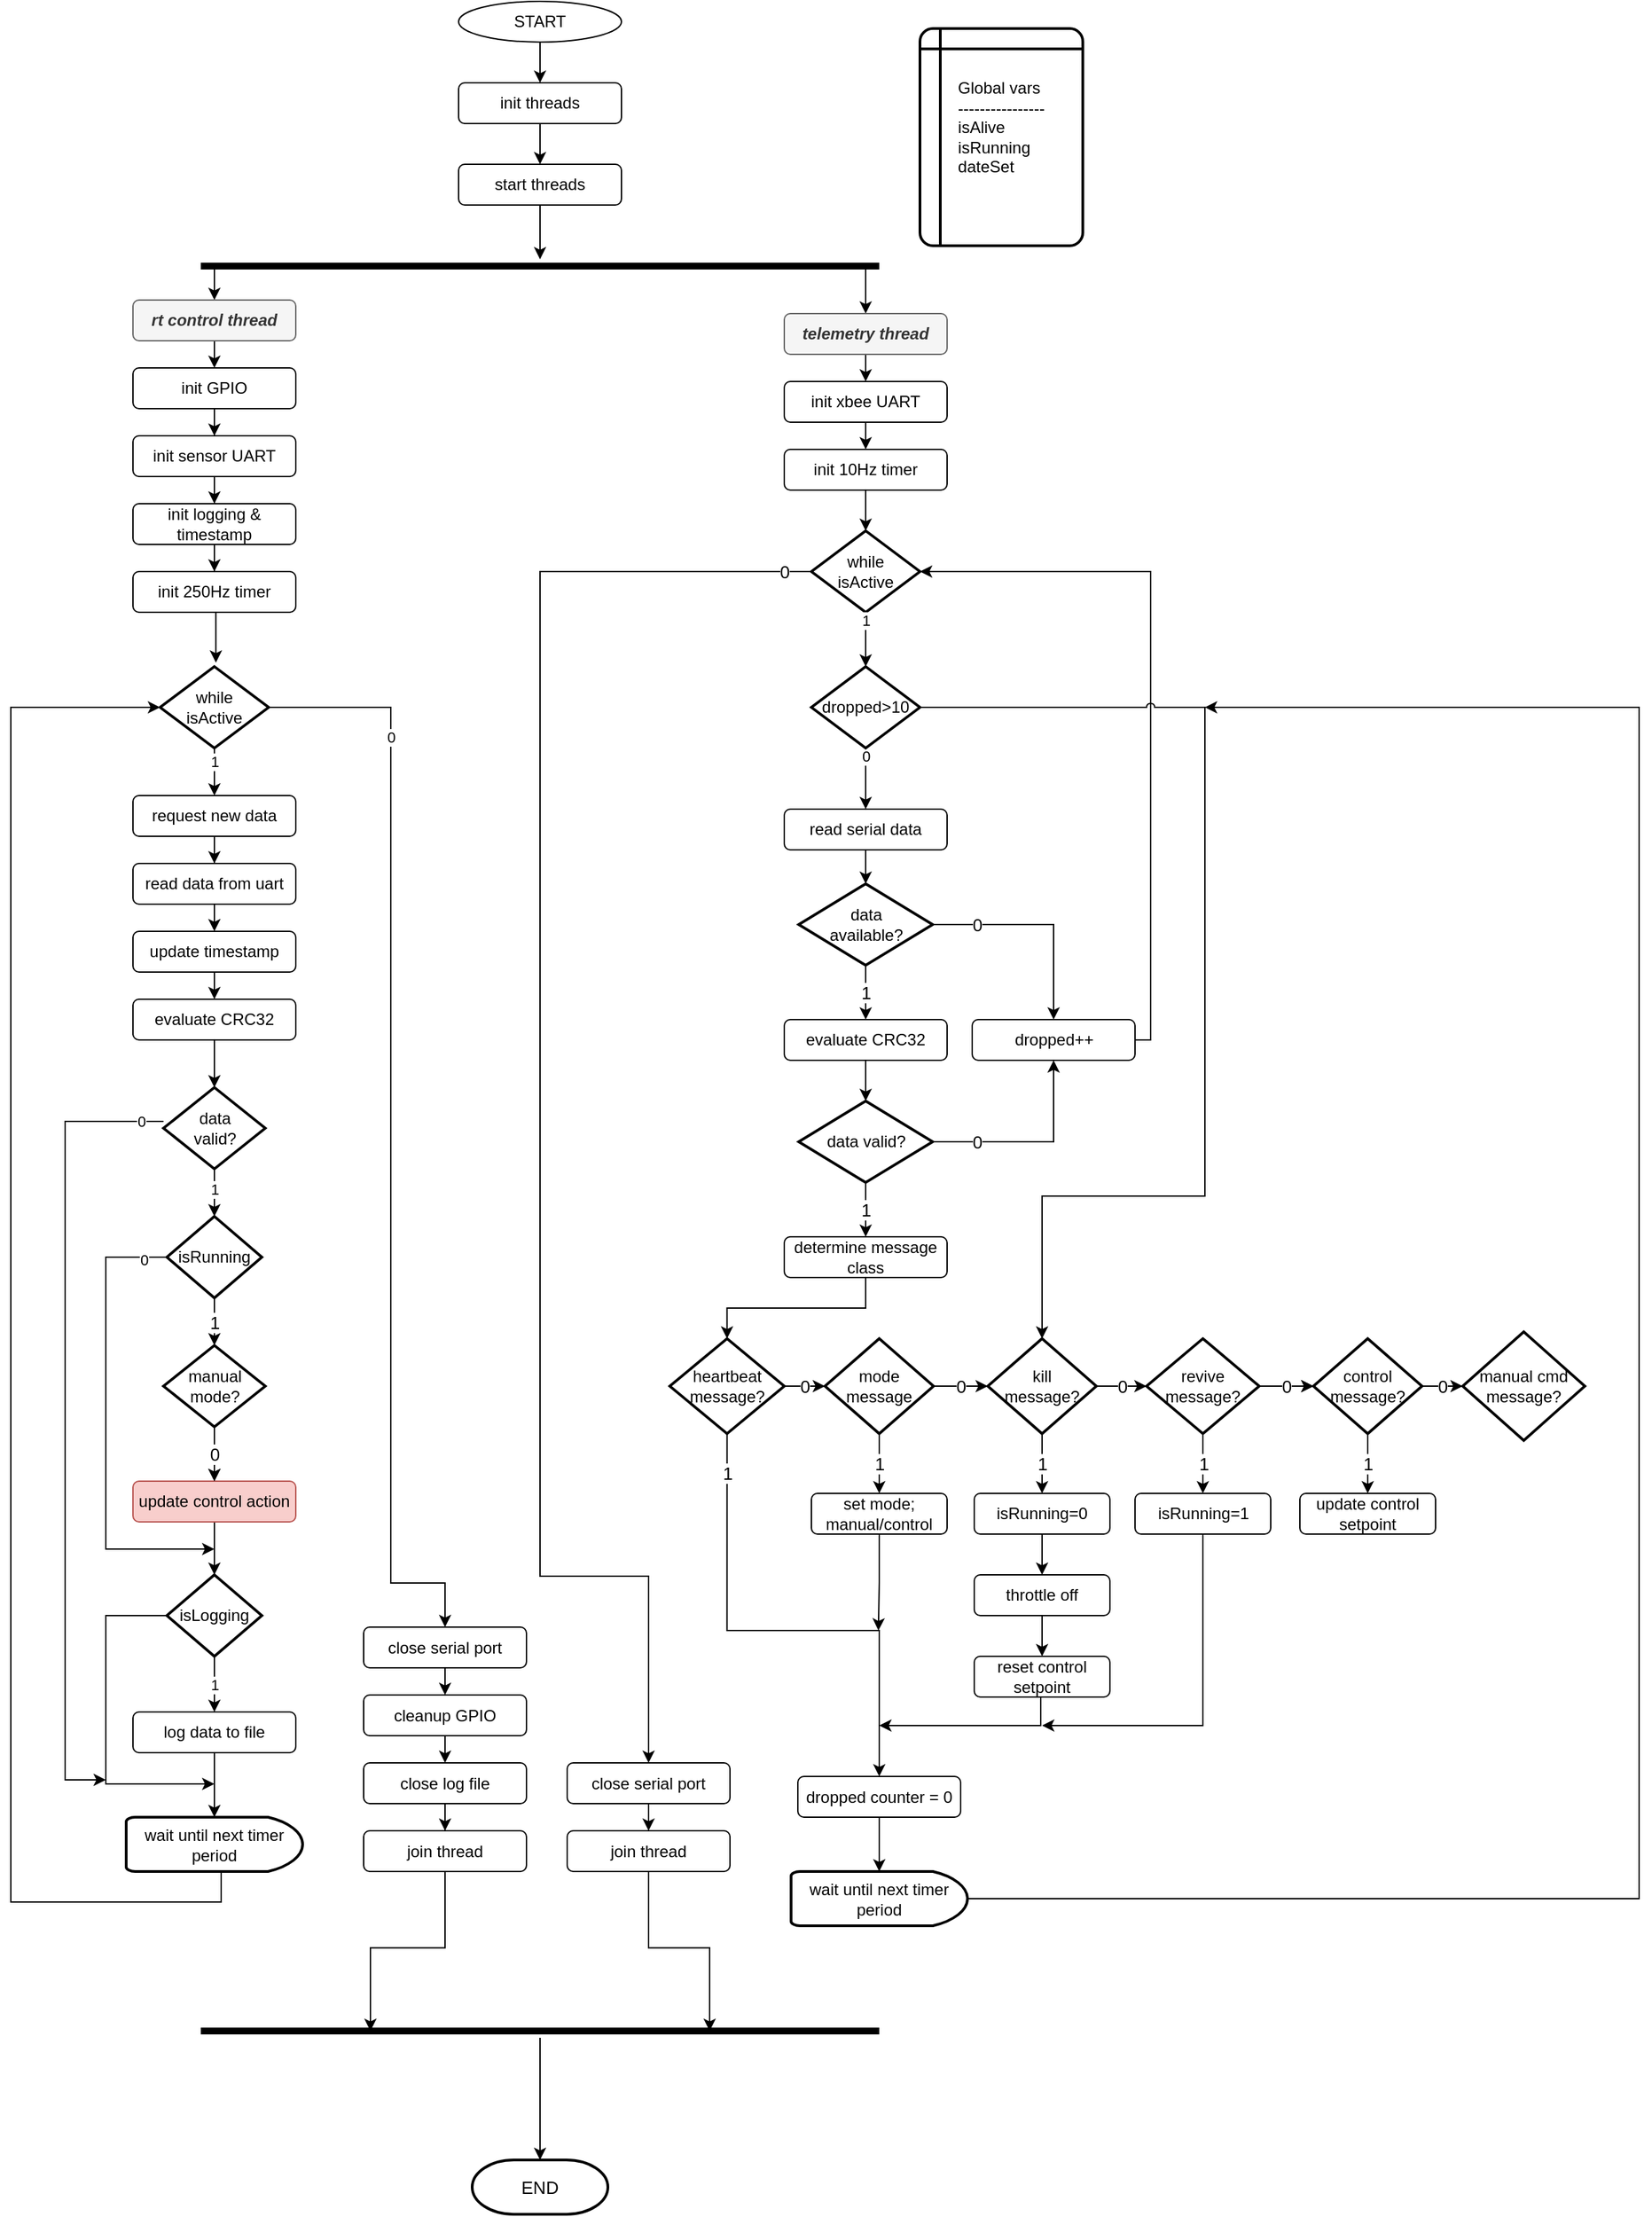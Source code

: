 <mxfile version="13.8.0" type="device"><diagram id="C5RBs43oDa-KdzZeNtuy" name="Page-1"><mxGraphModel dx="2031" dy="1109" grid="1" gridSize="10" guides="1" tooltips="1" connect="1" arrows="1" fold="1" page="1" pageScale="1" pageWidth="827" pageHeight="1169" background="#FFFFFF" math="0" shadow="0"><root><mxCell id="WIyWlLk6GJQsqaUBKTNV-0"/><mxCell id="WIyWlLk6GJQsqaUBKTNV-1" parent="WIyWlLk6GJQsqaUBKTNV-0"/><mxCell id="AV4KGVcg_N_Hyp0LyZO--7" style="edgeStyle=orthogonalEdgeStyle;rounded=0;orthogonalLoop=1;jettySize=auto;html=1;entryX=0.5;entryY=0;entryDx=0;entryDy=0;" edge="1" parent="WIyWlLk6GJQsqaUBKTNV-1" source="AV4KGVcg_N_Hyp0LyZO--0" target="AV4KGVcg_N_Hyp0LyZO--1"><mxGeometry relative="1" as="geometry"/></mxCell><mxCell id="AV4KGVcg_N_Hyp0LyZO--0" value="&lt;div&gt;START&lt;/div&gt;" style="ellipse;whiteSpace=wrap;html=1;" vertex="1" parent="WIyWlLk6GJQsqaUBKTNV-1"><mxGeometry x="350" y="10" width="120" height="30" as="geometry"/></mxCell><mxCell id="AV4KGVcg_N_Hyp0LyZO--3" value="" style="edgeStyle=orthogonalEdgeStyle;rounded=0;orthogonalLoop=1;jettySize=auto;html=1;" edge="1" parent="WIyWlLk6GJQsqaUBKTNV-1" source="AV4KGVcg_N_Hyp0LyZO--1" target="AV4KGVcg_N_Hyp0LyZO--2"><mxGeometry relative="1" as="geometry"/></mxCell><mxCell id="AV4KGVcg_N_Hyp0LyZO--1" value="init threads" style="rounded=1;whiteSpace=wrap;html=1;" vertex="1" parent="WIyWlLk6GJQsqaUBKTNV-1"><mxGeometry x="350" y="70" width="120" height="30" as="geometry"/></mxCell><mxCell id="AV4KGVcg_N_Hyp0LyZO--10" value="" style="edgeStyle=orthogonalEdgeStyle;rounded=0;orthogonalLoop=1;jettySize=auto;html=1;" edge="1" parent="WIyWlLk6GJQsqaUBKTNV-1" source="AV4KGVcg_N_Hyp0LyZO--2" target="AV4KGVcg_N_Hyp0LyZO--9"><mxGeometry relative="1" as="geometry"/></mxCell><mxCell id="AV4KGVcg_N_Hyp0LyZO--2" value="start threads" style="rounded=1;whiteSpace=wrap;html=1;" vertex="1" parent="WIyWlLk6GJQsqaUBKTNV-1"><mxGeometry x="350" y="130" width="120" height="30" as="geometry"/></mxCell><mxCell id="AV4KGVcg_N_Hyp0LyZO--14" style="edgeStyle=orthogonalEdgeStyle;rounded=0;orthogonalLoop=1;jettySize=auto;html=1;exitX=0;exitY=0.5;exitDx=0;exitDy=0;exitPerimeter=0;entryX=0.5;entryY=0;entryDx=0;entryDy=0;" edge="1" parent="WIyWlLk6GJQsqaUBKTNV-1" source="AV4KGVcg_N_Hyp0LyZO--9" target="AV4KGVcg_N_Hyp0LyZO--13"><mxGeometry relative="1" as="geometry"><Array as="points"><mxPoint x="170" y="205"/><mxPoint x="170" y="230"/></Array></mxGeometry></mxCell><mxCell id="AV4KGVcg_N_Hyp0LyZO--16" style="edgeStyle=orthogonalEdgeStyle;rounded=0;orthogonalLoop=1;jettySize=auto;html=1;exitX=1;exitY=0.5;exitDx=0;exitDy=0;exitPerimeter=0;entryX=0.5;entryY=0;entryDx=0;entryDy=0;" edge="1" parent="WIyWlLk6GJQsqaUBKTNV-1" source="AV4KGVcg_N_Hyp0LyZO--9" target="AV4KGVcg_N_Hyp0LyZO--15"><mxGeometry relative="1" as="geometry"/></mxCell><mxCell id="AV4KGVcg_N_Hyp0LyZO--9" value="" style="line;strokeWidth=5;html=1;fontSize=13;" vertex="1" parent="WIyWlLk6GJQsqaUBKTNV-1"><mxGeometry x="160" y="200" width="500" height="10" as="geometry"/></mxCell><mxCell id="AV4KGVcg_N_Hyp0LyZO--11" value="&lt;div align=&quot;left&quot;&gt;Global vars&lt;/div&gt;&lt;div align=&quot;left&quot;&gt;----------------&lt;/div&gt;&lt;div align=&quot;left&quot;&gt;isAlive&lt;/div&gt;&lt;div align=&quot;left&quot;&gt;isRunning&lt;/div&gt;&lt;div align=&quot;left&quot;&gt;dateSet&lt;/div&gt;&lt;div align=&quot;left&quot;&gt;&lt;br&gt;&lt;/div&gt;" style="shape=internalStorage;whiteSpace=wrap;html=1;dx=15;dy=15;rounded=1;arcSize=8;strokeWidth=2;" vertex="1" parent="WIyWlLk6GJQsqaUBKTNV-1"><mxGeometry x="690" y="30" width="120" height="160" as="geometry"/></mxCell><mxCell id="AV4KGVcg_N_Hyp0LyZO--59" style="edgeStyle=orthogonalEdgeStyle;rounded=0;orthogonalLoop=1;jettySize=auto;html=1;exitX=0.5;exitY=1;exitDx=0;exitDy=0;entryX=0.5;entryY=0;entryDx=0;entryDy=0;" edge="1" parent="WIyWlLk6GJQsqaUBKTNV-1" source="AV4KGVcg_N_Hyp0LyZO--13" target="AV4KGVcg_N_Hyp0LyZO--17"><mxGeometry relative="1" as="geometry"/></mxCell><mxCell id="AV4KGVcg_N_Hyp0LyZO--13" value="&lt;i&gt;rt control thread&lt;/i&gt;" style="rounded=1;whiteSpace=wrap;html=1;fillColor=#f5f5f5;strokeColor=#666666;fontColor=#333333;glass=0;shadow=0;sketch=0;fontStyle=1" vertex="1" parent="WIyWlLk6GJQsqaUBKTNV-1"><mxGeometry x="110" y="230" width="120" height="30" as="geometry"/></mxCell><mxCell id="AV4KGVcg_N_Hyp0LyZO--73" style="edgeStyle=orthogonalEdgeStyle;rounded=0;orthogonalLoop=1;jettySize=auto;html=1;exitX=0.5;exitY=1;exitDx=0;exitDy=0;entryX=0.5;entryY=0;entryDx=0;entryDy=0;" edge="1" parent="WIyWlLk6GJQsqaUBKTNV-1" source="AV4KGVcg_N_Hyp0LyZO--15" target="AV4KGVcg_N_Hyp0LyZO--72"><mxGeometry relative="1" as="geometry"/></mxCell><mxCell id="AV4KGVcg_N_Hyp0LyZO--15" value="&lt;i&gt;telemetry thread&lt;/i&gt;" style="rounded=1;whiteSpace=wrap;html=1;fillColor=#f5f5f5;strokeColor=#666666;fontColor=#333333;glass=0;shadow=0;sketch=0;fontStyle=1" vertex="1" parent="WIyWlLk6GJQsqaUBKTNV-1"><mxGeometry x="590" y="240" width="120" height="30" as="geometry"/></mxCell><mxCell id="AV4KGVcg_N_Hyp0LyZO--54" style="edgeStyle=orthogonalEdgeStyle;rounded=0;orthogonalLoop=1;jettySize=auto;html=1;" edge="1" parent="WIyWlLk6GJQsqaUBKTNV-1" source="AV4KGVcg_N_Hyp0LyZO--17" target="AV4KGVcg_N_Hyp0LyZO--18"><mxGeometry relative="1" as="geometry"/></mxCell><mxCell id="AV4KGVcg_N_Hyp0LyZO--17" value="init GPIO" style="rounded=1;whiteSpace=wrap;html=1;" vertex="1" parent="WIyWlLk6GJQsqaUBKTNV-1"><mxGeometry x="110" y="280" width="120" height="30" as="geometry"/></mxCell><mxCell id="AV4KGVcg_N_Hyp0LyZO--55" style="edgeStyle=orthogonalEdgeStyle;rounded=0;orthogonalLoop=1;jettySize=auto;html=1;" edge="1" parent="WIyWlLk6GJQsqaUBKTNV-1" source="AV4KGVcg_N_Hyp0LyZO--18" target="AV4KGVcg_N_Hyp0LyZO--19"><mxGeometry relative="1" as="geometry"/></mxCell><mxCell id="AV4KGVcg_N_Hyp0LyZO--18" value="init sensor UART" style="rounded=1;whiteSpace=wrap;html=1;" vertex="1" parent="WIyWlLk6GJQsqaUBKTNV-1"><mxGeometry x="110" y="330" width="120" height="30" as="geometry"/></mxCell><mxCell id="AV4KGVcg_N_Hyp0LyZO--56" style="edgeStyle=orthogonalEdgeStyle;rounded=0;orthogonalLoop=1;jettySize=auto;html=1;" edge="1" parent="WIyWlLk6GJQsqaUBKTNV-1" source="AV4KGVcg_N_Hyp0LyZO--19" target="AV4KGVcg_N_Hyp0LyZO--20"><mxGeometry relative="1" as="geometry"/></mxCell><mxCell id="AV4KGVcg_N_Hyp0LyZO--19" value="init logging &amp;amp; timestamp" style="rounded=1;whiteSpace=wrap;html=1;" vertex="1" parent="WIyWlLk6GJQsqaUBKTNV-1"><mxGeometry x="110" y="380" width="120" height="30" as="geometry"/></mxCell><mxCell id="AV4KGVcg_N_Hyp0LyZO--58" style="edgeStyle=orthogonalEdgeStyle;rounded=0;orthogonalLoop=1;jettySize=auto;html=1;exitX=0.5;exitY=1;exitDx=0;exitDy=0;entryX=0.514;entryY=-0.048;entryDx=0;entryDy=0;entryPerimeter=0;" edge="1" parent="WIyWlLk6GJQsqaUBKTNV-1" source="AV4KGVcg_N_Hyp0LyZO--20" target="AV4KGVcg_N_Hyp0LyZO--61"><mxGeometry relative="1" as="geometry"><mxPoint x="170" y="480" as="targetPoint"/></mxGeometry></mxCell><mxCell id="AV4KGVcg_N_Hyp0LyZO--20" value="init 250Hz timer" style="rounded=1;whiteSpace=wrap;html=1;" vertex="1" parent="WIyWlLk6GJQsqaUBKTNV-1"><mxGeometry x="110" y="430" width="120" height="30" as="geometry"/></mxCell><mxCell id="AV4KGVcg_N_Hyp0LyZO--29" value="1" style="edgeStyle=orthogonalEdgeStyle;rounded=0;orthogonalLoop=1;jettySize=auto;html=1;exitX=0.5;exitY=1;exitDx=0;exitDy=0;entryX=0.5;entryY=0;entryDx=0;entryDy=0;exitPerimeter=0;" edge="1" parent="WIyWlLk6GJQsqaUBKTNV-1" source="AV4KGVcg_N_Hyp0LyZO--61" target="AV4KGVcg_N_Hyp0LyZO--22"><mxGeometry x="-0.429" relative="1" as="geometry"><mxPoint x="170" y="575" as="sourcePoint"/><mxPoint as="offset"/></mxGeometry></mxCell><mxCell id="AV4KGVcg_N_Hyp0LyZO--30" style="edgeStyle=orthogonalEdgeStyle;rounded=0;orthogonalLoop=1;jettySize=auto;html=1;exitX=0.5;exitY=1;exitDx=0;exitDy=0;" edge="1" parent="WIyWlLk6GJQsqaUBKTNV-1" source="AV4KGVcg_N_Hyp0LyZO--22" target="AV4KGVcg_N_Hyp0LyZO--23"><mxGeometry relative="1" as="geometry"/></mxCell><mxCell id="AV4KGVcg_N_Hyp0LyZO--22" value="&lt;div&gt;request new data&lt;/div&gt;" style="rounded=1;whiteSpace=wrap;html=1;" vertex="1" parent="WIyWlLk6GJQsqaUBKTNV-1"><mxGeometry x="110" y="595" width="120" height="30" as="geometry"/></mxCell><mxCell id="AV4KGVcg_N_Hyp0LyZO--31" style="edgeStyle=orthogonalEdgeStyle;rounded=0;orthogonalLoop=1;jettySize=auto;html=1;exitX=0.5;exitY=1;exitDx=0;exitDy=0;entryX=0.5;entryY=0;entryDx=0;entryDy=0;" edge="1" parent="WIyWlLk6GJQsqaUBKTNV-1" source="AV4KGVcg_N_Hyp0LyZO--23" target="AV4KGVcg_N_Hyp0LyZO--24"><mxGeometry relative="1" as="geometry"/></mxCell><mxCell id="AV4KGVcg_N_Hyp0LyZO--23" value="read data from uart" style="rounded=1;whiteSpace=wrap;html=1;" vertex="1" parent="WIyWlLk6GJQsqaUBKTNV-1"><mxGeometry x="110" y="645" width="120" height="30" as="geometry"/></mxCell><mxCell id="AV4KGVcg_N_Hyp0LyZO--32" style="edgeStyle=orthogonalEdgeStyle;rounded=0;orthogonalLoop=1;jettySize=auto;html=1;exitX=0.5;exitY=1;exitDx=0;exitDy=0;entryX=0.5;entryY=0;entryDx=0;entryDy=0;" edge="1" parent="WIyWlLk6GJQsqaUBKTNV-1" source="AV4KGVcg_N_Hyp0LyZO--24" target="AV4KGVcg_N_Hyp0LyZO--25"><mxGeometry relative="1" as="geometry"/></mxCell><mxCell id="AV4KGVcg_N_Hyp0LyZO--24" value="update timestamp" style="rounded=1;whiteSpace=wrap;html=1;" vertex="1" parent="WIyWlLk6GJQsqaUBKTNV-1"><mxGeometry x="110" y="695" width="120" height="30" as="geometry"/></mxCell><mxCell id="AV4KGVcg_N_Hyp0LyZO--33" style="edgeStyle=orthogonalEdgeStyle;rounded=0;orthogonalLoop=1;jettySize=auto;html=1;exitX=0.5;exitY=1;exitDx=0;exitDy=0;entryX=0.5;entryY=0;entryDx=0;entryDy=0;entryPerimeter=0;" edge="1" parent="WIyWlLk6GJQsqaUBKTNV-1" source="AV4KGVcg_N_Hyp0LyZO--25" target="AV4KGVcg_N_Hyp0LyZO--26"><mxGeometry relative="1" as="geometry"/></mxCell><mxCell id="AV4KGVcg_N_Hyp0LyZO--25" value="evaluate CRC32" style="rounded=1;whiteSpace=wrap;html=1;" vertex="1" parent="WIyWlLk6GJQsqaUBKTNV-1"><mxGeometry x="110" y="745" width="120" height="30" as="geometry"/></mxCell><mxCell id="AV4KGVcg_N_Hyp0LyZO--27" value="0" style="edgeStyle=orthogonalEdgeStyle;rounded=0;orthogonalLoop=1;jettySize=auto;html=1;" edge="1" parent="WIyWlLk6GJQsqaUBKTNV-1" source="AV4KGVcg_N_Hyp0LyZO--26"><mxGeometry x="-0.942" relative="1" as="geometry"><mxPoint x="90" y="1320" as="targetPoint"/><Array as="points"><mxPoint x="60" y="835"/></Array><mxPoint as="offset"/></mxGeometry></mxCell><mxCell id="AV4KGVcg_N_Hyp0LyZO--39" value="1" style="edgeStyle=orthogonalEdgeStyle;rounded=0;orthogonalLoop=1;jettySize=auto;html=1;" edge="1" parent="WIyWlLk6GJQsqaUBKTNV-1" source="AV4KGVcg_N_Hyp0LyZO--26" target="AV4KGVcg_N_Hyp0LyZO--37"><mxGeometry x="0.111" relative="1" as="geometry"><mxPoint as="offset"/></mxGeometry></mxCell><mxCell id="AV4KGVcg_N_Hyp0LyZO--26" value="&lt;div&gt;data&lt;/div&gt;&lt;div&gt;valid?&lt;/div&gt;" style="strokeWidth=2;html=1;shape=mxgraph.flowchart.decision;whiteSpace=wrap;shadow=0;glass=0;sketch=0;gradientColor=none;" vertex="1" parent="WIyWlLk6GJQsqaUBKTNV-1"><mxGeometry x="132.5" y="810" width="75" height="60" as="geometry"/></mxCell><mxCell id="AV4KGVcg_N_Hyp0LyZO--44" style="edgeStyle=orthogonalEdgeStyle;rounded=0;orthogonalLoop=1;jettySize=auto;html=1;exitX=0;exitY=0.5;exitDx=0;exitDy=0;exitPerimeter=0;" edge="1" parent="WIyWlLk6GJQsqaUBKTNV-1" source="AV4KGVcg_N_Hyp0LyZO--37"><mxGeometry relative="1" as="geometry"><mxPoint x="170" y="1150" as="targetPoint"/><Array as="points"><mxPoint x="90" y="935"/><mxPoint x="90" y="1150"/></Array></mxGeometry></mxCell><mxCell id="AV4KGVcg_N_Hyp0LyZO--45" value="0" style="edgeLabel;html=1;align=center;verticalAlign=middle;resizable=0;points=[];" vertex="1" connectable="0" parent="AV4KGVcg_N_Hyp0LyZO--44"><mxGeometry x="-0.9" y="2" relative="1" as="geometry"><mxPoint as="offset"/></mxGeometry></mxCell><mxCell id="AV4KGVcg_N_Hyp0LyZO--117" value="1" style="edgeStyle=orthogonalEdgeStyle;rounded=0;orthogonalLoop=1;jettySize=auto;html=1;fontSize=13;" edge="1" parent="WIyWlLk6GJQsqaUBKTNV-1" source="AV4KGVcg_N_Hyp0LyZO--37" target="AV4KGVcg_N_Hyp0LyZO--107"><mxGeometry relative="1" as="geometry"/></mxCell><mxCell id="AV4KGVcg_N_Hyp0LyZO--37" value="isRunning" style="strokeWidth=2;html=1;shape=mxgraph.flowchart.decision;whiteSpace=wrap;shadow=0;glass=0;sketch=0;gradientColor=none;" vertex="1" parent="WIyWlLk6GJQsqaUBKTNV-1"><mxGeometry x="135" y="905" width="70" height="60" as="geometry"/></mxCell><mxCell id="AV4KGVcg_N_Hyp0LyZO--47" value="1" style="edgeStyle=orthogonalEdgeStyle;rounded=0;orthogonalLoop=1;jettySize=auto;html=1;" edge="1" parent="WIyWlLk6GJQsqaUBKTNV-1" source="AV4KGVcg_N_Hyp0LyZO--38" target="AV4KGVcg_N_Hyp0LyZO--46"><mxGeometry relative="1" as="geometry"/></mxCell><mxCell id="AV4KGVcg_N_Hyp0LyZO--52" style="edgeStyle=orthogonalEdgeStyle;rounded=0;orthogonalLoop=1;jettySize=auto;html=1;exitX=0;exitY=0.5;exitDx=0;exitDy=0;exitPerimeter=0;" edge="1" parent="WIyWlLk6GJQsqaUBKTNV-1" source="AV4KGVcg_N_Hyp0LyZO--38"><mxGeometry relative="1" as="geometry"><mxPoint x="170" y="1323" as="targetPoint"/><mxPoint x="129.95" y="1197.5" as="sourcePoint"/><Array as="points"><mxPoint x="90" y="1199"/><mxPoint x="90" y="1323"/></Array></mxGeometry></mxCell><mxCell id="AV4KGVcg_N_Hyp0LyZO--38" value="isLogging" style="strokeWidth=2;html=1;shape=mxgraph.flowchart.decision;whiteSpace=wrap;shadow=0;glass=0;sketch=0;gradientColor=none;" vertex="1" parent="WIyWlLk6GJQsqaUBKTNV-1"><mxGeometry x="135" y="1169" width="70" height="60" as="geometry"/></mxCell><mxCell id="AV4KGVcg_N_Hyp0LyZO--42" value="" style="edgeStyle=orthogonalEdgeStyle;rounded=0;orthogonalLoop=1;jettySize=auto;html=1;entryX=0.5;entryY=0;entryDx=0;entryDy=0;entryPerimeter=0;" edge="1" parent="WIyWlLk6GJQsqaUBKTNV-1" source="AV4KGVcg_N_Hyp0LyZO--40" target="AV4KGVcg_N_Hyp0LyZO--38"><mxGeometry relative="1" as="geometry"><Array as="points"><mxPoint x="170" y="1100"/><mxPoint x="170" y="1100"/></Array></mxGeometry></mxCell><mxCell id="AV4KGVcg_N_Hyp0LyZO--40" value="update control action" style="rounded=1;whiteSpace=wrap;html=1;fillColor=#f8cecc;strokeColor=#b85450;" vertex="1" parent="WIyWlLk6GJQsqaUBKTNV-1"><mxGeometry x="110" y="1100" width="120" height="30" as="geometry"/></mxCell><mxCell id="AV4KGVcg_N_Hyp0LyZO--51" value="" style="edgeStyle=orthogonalEdgeStyle;rounded=0;orthogonalLoop=1;jettySize=auto;html=1;" edge="1" parent="WIyWlLk6GJQsqaUBKTNV-1" source="AV4KGVcg_N_Hyp0LyZO--46" target="AV4KGVcg_N_Hyp0LyZO--50"><mxGeometry relative="1" as="geometry"/></mxCell><mxCell id="AV4KGVcg_N_Hyp0LyZO--46" value="log data to file" style="rounded=1;whiteSpace=wrap;html=1;" vertex="1" parent="WIyWlLk6GJQsqaUBKTNV-1"><mxGeometry x="110" y="1270" width="120" height="30" as="geometry"/></mxCell><mxCell id="AV4KGVcg_N_Hyp0LyZO--67" style="edgeStyle=orthogonalEdgeStyle;rounded=0;orthogonalLoop=1;jettySize=auto;html=1;entryX=0;entryY=0.5;entryDx=0;entryDy=0;entryPerimeter=0;exitX=0.5;exitY=1;exitDx=0;exitDy=0;exitPerimeter=0;" edge="1" parent="WIyWlLk6GJQsqaUBKTNV-1" source="AV4KGVcg_N_Hyp0LyZO--50" target="AV4KGVcg_N_Hyp0LyZO--61"><mxGeometry relative="1" as="geometry"><Array as="points"><mxPoint x="175" y="1388"/><mxPoint x="175" y="1410"/><mxPoint x="20" y="1410"/><mxPoint x="20" y="530"/></Array></mxGeometry></mxCell><mxCell id="AV4KGVcg_N_Hyp0LyZO--50" value="wait until next timer period" style="strokeWidth=2;html=1;shape=mxgraph.flowchart.delay;whiteSpace=wrap;shadow=0;glass=0;sketch=0;gradientColor=none;" vertex="1" parent="WIyWlLk6GJQsqaUBKTNV-1"><mxGeometry x="105" y="1347.5" width="130" height="40" as="geometry"/></mxCell><mxCell id="AV4KGVcg_N_Hyp0LyZO--63" style="edgeStyle=orthogonalEdgeStyle;rounded=0;orthogonalLoop=1;jettySize=auto;html=1;entryX=0.5;entryY=0;entryDx=0;entryDy=0;" edge="1" parent="WIyWlLk6GJQsqaUBKTNV-1" source="AV4KGVcg_N_Hyp0LyZO--61" target="AV4KGVcg_N_Hyp0LyZO--62"><mxGeometry relative="1" as="geometry"><Array as="points"><mxPoint x="300" y="530"/><mxPoint x="300" y="1175"/><mxPoint x="340" y="1175"/></Array></mxGeometry></mxCell><mxCell id="AV4KGVcg_N_Hyp0LyZO--64" value="0" style="edgeLabel;html=1;align=center;verticalAlign=middle;resizable=0;points=[];" vertex="1" connectable="0" parent="AV4KGVcg_N_Hyp0LyZO--63"><mxGeometry x="-0.724" relative="1" as="geometry"><mxPoint as="offset"/></mxGeometry></mxCell><mxCell id="AV4KGVcg_N_Hyp0LyZO--61" value="&lt;div&gt;while&lt;/div&gt;&lt;div&gt;isActive&lt;br&gt;&lt;/div&gt;" style="strokeWidth=2;html=1;shape=mxgraph.flowchart.decision;whiteSpace=wrap;shadow=0;glass=0;sketch=0;gradientColor=none;" vertex="1" parent="WIyWlLk6GJQsqaUBKTNV-1"><mxGeometry x="130" y="500" width="80" height="60" as="geometry"/></mxCell><mxCell id="AV4KGVcg_N_Hyp0LyZO--69" style="edgeStyle=orthogonalEdgeStyle;rounded=0;orthogonalLoop=1;jettySize=auto;html=1;exitX=0.5;exitY=1;exitDx=0;exitDy=0;entryX=0.5;entryY=0;entryDx=0;entryDy=0;" edge="1" parent="WIyWlLk6GJQsqaUBKTNV-1" source="AV4KGVcg_N_Hyp0LyZO--62" target="AV4KGVcg_N_Hyp0LyZO--65"><mxGeometry relative="1" as="geometry"><mxPoint x="340.167" y="1252.5" as="targetPoint"/></mxGeometry></mxCell><mxCell id="AV4KGVcg_N_Hyp0LyZO--62" value="close serial port" style="rounded=1;whiteSpace=wrap;html=1;" vertex="1" parent="WIyWlLk6GJQsqaUBKTNV-1"><mxGeometry x="280" y="1207.5" width="120" height="30" as="geometry"/></mxCell><mxCell id="AV4KGVcg_N_Hyp0LyZO--70" style="edgeStyle=orthogonalEdgeStyle;rounded=0;orthogonalLoop=1;jettySize=auto;html=1;exitX=0.5;exitY=1;exitDx=0;exitDy=0;entryX=0.5;entryY=0;entryDx=0;entryDy=0;" edge="1" parent="WIyWlLk6GJQsqaUBKTNV-1" source="AV4KGVcg_N_Hyp0LyZO--65" target="AV4KGVcg_N_Hyp0LyZO--66"><mxGeometry relative="1" as="geometry"/></mxCell><mxCell id="AV4KGVcg_N_Hyp0LyZO--65" value="cleanup GPIO" style="rounded=1;whiteSpace=wrap;html=1;" vertex="1" parent="WIyWlLk6GJQsqaUBKTNV-1"><mxGeometry x="280" y="1257.5" width="120" height="30" as="geometry"/></mxCell><mxCell id="AV4KGVcg_N_Hyp0LyZO--124" style="edgeStyle=orthogonalEdgeStyle;rounded=0;orthogonalLoop=1;jettySize=auto;html=1;fontSize=13;" edge="1" parent="WIyWlLk6GJQsqaUBKTNV-1" source="AV4KGVcg_N_Hyp0LyZO--66" target="AV4KGVcg_N_Hyp0LyZO--126"><mxGeometry relative="1" as="geometry"><mxPoint x="340" y="1377.5" as="targetPoint"/></mxGeometry></mxCell><mxCell id="AV4KGVcg_N_Hyp0LyZO--66" value="close log file" style="rounded=1;whiteSpace=wrap;html=1;" vertex="1" parent="WIyWlLk6GJQsqaUBKTNV-1"><mxGeometry x="280" y="1307.5" width="120" height="30" as="geometry"/></mxCell><mxCell id="AV4KGVcg_N_Hyp0LyZO--75" style="edgeStyle=orthogonalEdgeStyle;rounded=0;orthogonalLoop=1;jettySize=auto;html=1;exitX=0.5;exitY=1;exitDx=0;exitDy=0;entryX=0.5;entryY=0;entryDx=0;entryDy=0;" edge="1" parent="WIyWlLk6GJQsqaUBKTNV-1" source="AV4KGVcg_N_Hyp0LyZO--72" target="AV4KGVcg_N_Hyp0LyZO--74"><mxGeometry relative="1" as="geometry"/></mxCell><mxCell id="AV4KGVcg_N_Hyp0LyZO--72" value="init xbee UART" style="rounded=1;whiteSpace=wrap;html=1;" vertex="1" parent="WIyWlLk6GJQsqaUBKTNV-1"><mxGeometry x="590" y="290" width="120" height="30" as="geometry"/></mxCell><mxCell id="AV4KGVcg_N_Hyp0LyZO--77" style="edgeStyle=orthogonalEdgeStyle;rounded=0;orthogonalLoop=1;jettySize=auto;html=1;entryX=0.5;entryY=0;entryDx=0;entryDy=0;entryPerimeter=0;" edge="1" parent="WIyWlLk6GJQsqaUBKTNV-1" source="AV4KGVcg_N_Hyp0LyZO--74" target="AV4KGVcg_N_Hyp0LyZO--76"><mxGeometry relative="1" as="geometry"/></mxCell><mxCell id="AV4KGVcg_N_Hyp0LyZO--74" value="init 10Hz timer" style="rounded=1;whiteSpace=wrap;html=1;" vertex="1" parent="WIyWlLk6GJQsqaUBKTNV-1"><mxGeometry x="590" y="340" width="120" height="30" as="geometry"/></mxCell><mxCell id="AV4KGVcg_N_Hyp0LyZO--79" value="0" style="edgeStyle=orthogonalEdgeStyle;rounded=0;orthogonalLoop=1;jettySize=auto;html=1;" edge="1" parent="WIyWlLk6GJQsqaUBKTNV-1" source="AV4KGVcg_N_Hyp0LyZO--163" target="AV4KGVcg_N_Hyp0LyZO--78"><mxGeometry x="-0.724" relative="1" as="geometry"><mxPoint as="offset"/></mxGeometry></mxCell><mxCell id="AV4KGVcg_N_Hyp0LyZO--121" value="0" style="edgeStyle=orthogonalEdgeStyle;rounded=0;orthogonalLoop=1;jettySize=auto;html=1;exitX=0;exitY=0.5;exitDx=0;exitDy=0;exitPerimeter=0;fontSize=13;entryX=0.5;entryY=0;entryDx=0;entryDy=0;" edge="1" parent="WIyWlLk6GJQsqaUBKTNV-1" source="AV4KGVcg_N_Hyp0LyZO--76" target="AV4KGVcg_N_Hyp0LyZO--122"><mxGeometry x="-0.965" relative="1" as="geometry"><mxPoint x="500" y="1190" as="targetPoint"/><Array as="points"><mxPoint x="410" y="430"/><mxPoint x="410" y="1170"/><mxPoint x="490" y="1170"/></Array><mxPoint as="offset"/></mxGeometry></mxCell><mxCell id="AV4KGVcg_N_Hyp0LyZO--76" value="&lt;div&gt;while&lt;/div&gt;&lt;div&gt;isActive&lt;br&gt;&lt;/div&gt;" style="strokeWidth=2;html=1;shape=mxgraph.flowchart.decision;whiteSpace=wrap;shadow=0;glass=0;sketch=0;gradientColor=none;" vertex="1" parent="WIyWlLk6GJQsqaUBKTNV-1"><mxGeometry x="610.01" y="400" width="80" height="60" as="geometry"/></mxCell><mxCell id="AV4KGVcg_N_Hyp0LyZO--94" style="edgeStyle=orthogonalEdgeStyle;rounded=0;orthogonalLoop=1;jettySize=auto;html=1;entryX=0.5;entryY=0;entryDx=0;entryDy=0;entryPerimeter=0;fontSize=13;" edge="1" parent="WIyWlLk6GJQsqaUBKTNV-1" source="AV4KGVcg_N_Hyp0LyZO--78" target="AV4KGVcg_N_Hyp0LyZO--84"><mxGeometry relative="1" as="geometry"/></mxCell><mxCell id="AV4KGVcg_N_Hyp0LyZO--78" value="read serial data" style="rounded=1;whiteSpace=wrap;html=1;" vertex="1" parent="WIyWlLk6GJQsqaUBKTNV-1"><mxGeometry x="590" y="605" width="120" height="30" as="geometry"/></mxCell><mxCell id="AV4KGVcg_N_Hyp0LyZO--101" style="edgeStyle=orthogonalEdgeStyle;rounded=0;orthogonalLoop=1;jettySize=auto;html=1;entryX=0.5;entryY=0;entryDx=0;entryDy=0;entryPerimeter=0;fontSize=13;" edge="1" parent="WIyWlLk6GJQsqaUBKTNV-1" source="AV4KGVcg_N_Hyp0LyZO--80" target="AV4KGVcg_N_Hyp0LyZO--81"><mxGeometry relative="1" as="geometry"/></mxCell><mxCell id="AV4KGVcg_N_Hyp0LyZO--80" value="determine message class" style="rounded=1;whiteSpace=wrap;html=1;" vertex="1" parent="WIyWlLk6GJQsqaUBKTNV-1"><mxGeometry x="590" y="920" width="120" height="30" as="geometry"/></mxCell><mxCell id="AV4KGVcg_N_Hyp0LyZO--83" value="1" style="edgeStyle=orthogonalEdgeStyle;rounded=0;orthogonalLoop=1;jettySize=auto;html=1;fontSize=13;entryX=0.5;entryY=0;entryDx=0;entryDy=0;exitX=0.5;exitY=1;exitDx=0;exitDy=0;exitPerimeter=0;" edge="1" parent="WIyWlLk6GJQsqaUBKTNV-1" source="AV4KGVcg_N_Hyp0LyZO--81" target="AV4KGVcg_N_Hyp0LyZO--82"><mxGeometry x="-0.84" relative="1" as="geometry"><mxPoint x="600" y="1210" as="targetPoint"/><Array as="points"><mxPoint x="548" y="1210"/><mxPoint x="660" y="1210"/></Array><mxPoint as="offset"/></mxGeometry></mxCell><mxCell id="AV4KGVcg_N_Hyp0LyZO--157" value="0" style="edgeStyle=orthogonalEdgeStyle;rounded=0;orthogonalLoop=1;jettySize=auto;html=1;fontSize=13;" edge="1" parent="WIyWlLk6GJQsqaUBKTNV-1" source="AV4KGVcg_N_Hyp0LyZO--81" target="AV4KGVcg_N_Hyp0LyZO--140"><mxGeometry relative="1" as="geometry"/></mxCell><mxCell id="AV4KGVcg_N_Hyp0LyZO--81" value="heartbeat message?" style="strokeWidth=2;html=1;shape=mxgraph.flowchart.decision;whiteSpace=wrap;shadow=0;glass=0;sketch=0;gradientColor=none;" vertex="1" parent="WIyWlLk6GJQsqaUBKTNV-1"><mxGeometry x="505.64" y="995" width="84.37" height="70" as="geometry"/></mxCell><mxCell id="AV4KGVcg_N_Hyp0LyZO--167" style="edgeStyle=orthogonalEdgeStyle;rounded=0;jumpStyle=arc;orthogonalLoop=1;jettySize=auto;html=1;fontSize=13;exitX=1;exitY=0.5;exitDx=0;exitDy=0;exitPerimeter=0;" edge="1" parent="WIyWlLk6GJQsqaUBKTNV-1" source="AV4KGVcg_N_Hyp0LyZO--169"><mxGeometry relative="1" as="geometry"><mxPoint x="900" y="530" as="targetPoint"/><Array as="points"><mxPoint x="1220" y="1408"/><mxPoint x="1220" y="530"/></Array></mxGeometry></mxCell><mxCell id="AV4KGVcg_N_Hyp0LyZO--170" value="" style="edgeStyle=orthogonalEdgeStyle;rounded=0;jumpStyle=arc;orthogonalLoop=1;jettySize=auto;html=1;fontSize=13;" edge="1" parent="WIyWlLk6GJQsqaUBKTNV-1" source="AV4KGVcg_N_Hyp0LyZO--82" target="AV4KGVcg_N_Hyp0LyZO--169"><mxGeometry relative="1" as="geometry"/></mxCell><mxCell id="AV4KGVcg_N_Hyp0LyZO--82" value="dropped counter = 0" style="rounded=1;whiteSpace=wrap;html=1;" vertex="1" parent="WIyWlLk6GJQsqaUBKTNV-1"><mxGeometry x="600" y="1317.5" width="120" height="30" as="geometry"/></mxCell><mxCell id="AV4KGVcg_N_Hyp0LyZO--87" value="1" style="edgeStyle=orthogonalEdgeStyle;rounded=0;orthogonalLoop=1;jettySize=auto;html=1;fontSize=13;entryX=0.5;entryY=0;entryDx=0;entryDy=0;" edge="1" parent="WIyWlLk6GJQsqaUBKTNV-1" source="AV4KGVcg_N_Hyp0LyZO--84" target="AV4KGVcg_N_Hyp0LyZO--89"><mxGeometry relative="1" as="geometry"><mxPoint x="650.005" y="770" as="targetPoint"/></mxGeometry></mxCell><mxCell id="AV4KGVcg_N_Hyp0LyZO--96" value="0" style="edgeStyle=orthogonalEdgeStyle;rounded=0;orthogonalLoop=1;jettySize=auto;html=1;fontSize=13;" edge="1" parent="WIyWlLk6GJQsqaUBKTNV-1" source="AV4KGVcg_N_Hyp0LyZO--84" target="AV4KGVcg_N_Hyp0LyZO--95"><mxGeometry x="-0.593" relative="1" as="geometry"><mxPoint as="offset"/></mxGeometry></mxCell><mxCell id="AV4KGVcg_N_Hyp0LyZO--84" value="&lt;div&gt;data &lt;br&gt;&lt;/div&gt;&lt;div&gt;available?&lt;/div&gt;" style="strokeWidth=2;html=1;shape=mxgraph.flowchart.decision;whiteSpace=wrap;shadow=0;glass=0;sketch=0;gradientColor=none;" vertex="1" parent="WIyWlLk6GJQsqaUBKTNV-1"><mxGeometry x="600.63" y="660" width="98.75" height="60" as="geometry"/></mxCell><mxCell id="AV4KGVcg_N_Hyp0LyZO--93" value="1" style="edgeStyle=orthogonalEdgeStyle;rounded=0;orthogonalLoop=1;jettySize=auto;html=1;entryX=0.5;entryY=0;entryDx=0;entryDy=0;fontSize=13;" edge="1" parent="WIyWlLk6GJQsqaUBKTNV-1" source="AV4KGVcg_N_Hyp0LyZO--86" target="AV4KGVcg_N_Hyp0LyZO--80"><mxGeometry relative="1" as="geometry"/></mxCell><mxCell id="AV4KGVcg_N_Hyp0LyZO--97" value="0" style="edgeStyle=orthogonalEdgeStyle;rounded=0;orthogonalLoop=1;jettySize=auto;html=1;entryX=0.5;entryY=1;entryDx=0;entryDy=0;fontSize=13;" edge="1" parent="WIyWlLk6GJQsqaUBKTNV-1" source="AV4KGVcg_N_Hyp0LyZO--86" target="AV4KGVcg_N_Hyp0LyZO--95"><mxGeometry x="-0.564" relative="1" as="geometry"><mxPoint as="offset"/></mxGeometry></mxCell><mxCell id="AV4KGVcg_N_Hyp0LyZO--86" value="data valid?" style="strokeWidth=2;html=1;shape=mxgraph.flowchart.decision;whiteSpace=wrap;shadow=0;glass=0;sketch=0;gradientColor=none;" vertex="1" parent="WIyWlLk6GJQsqaUBKTNV-1"><mxGeometry x="600.63" y="820" width="98.75" height="60" as="geometry"/></mxCell><mxCell id="AV4KGVcg_N_Hyp0LyZO--92" style="edgeStyle=orthogonalEdgeStyle;rounded=0;orthogonalLoop=1;jettySize=auto;html=1;entryX=0.5;entryY=0;entryDx=0;entryDy=0;entryPerimeter=0;fontSize=13;" edge="1" parent="WIyWlLk6GJQsqaUBKTNV-1" source="AV4KGVcg_N_Hyp0LyZO--89" target="AV4KGVcg_N_Hyp0LyZO--86"><mxGeometry relative="1" as="geometry"/></mxCell><mxCell id="AV4KGVcg_N_Hyp0LyZO--89" value="evaluate CRC32" style="rounded=1;whiteSpace=wrap;html=1;" vertex="1" parent="WIyWlLk6GJQsqaUBKTNV-1"><mxGeometry x="590.01" y="760" width="120" height="30" as="geometry"/></mxCell><mxCell id="AV4KGVcg_N_Hyp0LyZO--99" style="edgeStyle=orthogonalEdgeStyle;rounded=0;orthogonalLoop=1;jettySize=auto;html=1;fontSize=13;" edge="1" parent="WIyWlLk6GJQsqaUBKTNV-1" source="AV4KGVcg_N_Hyp0LyZO--95"><mxGeometry relative="1" as="geometry"><mxPoint x="690" y="430" as="targetPoint"/><Array as="points"><mxPoint x="860" y="775"/><mxPoint x="860" y="430"/></Array></mxGeometry></mxCell><mxCell id="AV4KGVcg_N_Hyp0LyZO--95" value="dropped++" style="rounded=1;whiteSpace=wrap;html=1;" vertex="1" parent="WIyWlLk6GJQsqaUBKTNV-1"><mxGeometry x="728.5" y="760" width="120" height="30" as="geometry"/></mxCell><mxCell id="AV4KGVcg_N_Hyp0LyZO--137" value="1" style="edgeStyle=orthogonalEdgeStyle;rounded=0;orthogonalLoop=1;jettySize=auto;html=1;fontSize=13;" edge="1" parent="WIyWlLk6GJQsqaUBKTNV-1" source="AV4KGVcg_N_Hyp0LyZO--104" target="AV4KGVcg_N_Hyp0LyZO--135"><mxGeometry relative="1" as="geometry"/></mxCell><mxCell id="AV4KGVcg_N_Hyp0LyZO--159" value="0" style="edgeStyle=orthogonalEdgeStyle;rounded=0;orthogonalLoop=1;jettySize=auto;html=1;fontSize=13;" edge="1" parent="WIyWlLk6GJQsqaUBKTNV-1" source="AV4KGVcg_N_Hyp0LyZO--104" target="AV4KGVcg_N_Hyp0LyZO--105"><mxGeometry relative="1" as="geometry"/></mxCell><mxCell id="AV4KGVcg_N_Hyp0LyZO--104" value="&lt;div&gt;kill&lt;/div&gt;&lt;div&gt; message?&lt;/div&gt;" style="strokeWidth=2;html=1;shape=mxgraph.flowchart.decision;whiteSpace=wrap;shadow=0;glass=0;sketch=0;gradientColor=none;" vertex="1" parent="WIyWlLk6GJQsqaUBKTNV-1"><mxGeometry x="740" y="995" width="80" height="70" as="geometry"/></mxCell><mxCell id="AV4KGVcg_N_Hyp0LyZO--138" value="1" style="edgeStyle=orthogonalEdgeStyle;rounded=0;orthogonalLoop=1;jettySize=auto;html=1;fontSize=13;" edge="1" parent="WIyWlLk6GJQsqaUBKTNV-1" source="AV4KGVcg_N_Hyp0LyZO--105" target="AV4KGVcg_N_Hyp0LyZO--136"><mxGeometry relative="1" as="geometry"/></mxCell><mxCell id="AV4KGVcg_N_Hyp0LyZO--160" value="" style="edgeStyle=orthogonalEdgeStyle;rounded=0;orthogonalLoop=1;jettySize=auto;html=1;fontSize=13;" edge="1" parent="WIyWlLk6GJQsqaUBKTNV-1" source="AV4KGVcg_N_Hyp0LyZO--105" target="AV4KGVcg_N_Hyp0LyZO--106"><mxGeometry relative="1" as="geometry"/></mxCell><mxCell id="AV4KGVcg_N_Hyp0LyZO--162" value="0" style="edgeStyle=orthogonalEdgeStyle;rounded=0;orthogonalLoop=1;jettySize=auto;html=1;fontSize=13;" edge="1" parent="WIyWlLk6GJQsqaUBKTNV-1" source="AV4KGVcg_N_Hyp0LyZO--105" target="AV4KGVcg_N_Hyp0LyZO--106"><mxGeometry relative="1" as="geometry"/></mxCell><mxCell id="AV4KGVcg_N_Hyp0LyZO--105" value="&lt;div&gt;revive&lt;/div&gt;&lt;div&gt;message?&lt;br&gt;&lt;/div&gt;" style="strokeWidth=2;html=1;shape=mxgraph.flowchart.decision;whiteSpace=wrap;shadow=0;glass=0;sketch=0;gradientColor=none;" vertex="1" parent="WIyWlLk6GJQsqaUBKTNV-1"><mxGeometry x="857" y="995" width="83" height="70" as="geometry"/></mxCell><mxCell id="AV4KGVcg_N_Hyp0LyZO--139" value="1" style="edgeStyle=orthogonalEdgeStyle;rounded=0;orthogonalLoop=1;jettySize=auto;html=1;fontSize=13;" edge="1" parent="WIyWlLk6GJQsqaUBKTNV-1" source="AV4KGVcg_N_Hyp0LyZO--106" target="AV4KGVcg_N_Hyp0LyZO--134"><mxGeometry relative="1" as="geometry"/></mxCell><mxCell id="AV4KGVcg_N_Hyp0LyZO--161" value="0" style="edgeStyle=orthogonalEdgeStyle;rounded=0;orthogonalLoop=1;jettySize=auto;html=1;fontSize=13;" edge="1" parent="WIyWlLk6GJQsqaUBKTNV-1" source="AV4KGVcg_N_Hyp0LyZO--106" target="AV4KGVcg_N_Hyp0LyZO--133"><mxGeometry relative="1" as="geometry"/></mxCell><mxCell id="AV4KGVcg_N_Hyp0LyZO--106" value="&lt;div&gt;control&lt;/div&gt;&lt;div&gt;message?&lt;br&gt;&lt;/div&gt;" style="strokeWidth=2;html=1;shape=mxgraph.flowchart.decision;whiteSpace=wrap;shadow=0;glass=0;sketch=0;gradientColor=none;" vertex="1" parent="WIyWlLk6GJQsqaUBKTNV-1"><mxGeometry x="980" y="995" width="80" height="70" as="geometry"/></mxCell><mxCell id="AV4KGVcg_N_Hyp0LyZO--118" value="" style="edgeStyle=orthogonalEdgeStyle;rounded=0;orthogonalLoop=1;jettySize=auto;html=1;fontSize=13;" edge="1" parent="WIyWlLk6GJQsqaUBKTNV-1" source="AV4KGVcg_N_Hyp0LyZO--107" target="AV4KGVcg_N_Hyp0LyZO--40"><mxGeometry relative="1" as="geometry"/></mxCell><mxCell id="AV4KGVcg_N_Hyp0LyZO--119" value="0" style="edgeStyle=orthogonalEdgeStyle;rounded=0;orthogonalLoop=1;jettySize=auto;html=1;fontSize=13;" edge="1" parent="WIyWlLk6GJQsqaUBKTNV-1" source="AV4KGVcg_N_Hyp0LyZO--107" target="AV4KGVcg_N_Hyp0LyZO--40"><mxGeometry relative="1" as="geometry"/></mxCell><mxCell id="AV4KGVcg_N_Hyp0LyZO--107" value="&lt;div&gt;manual&lt;/div&gt;&lt;div&gt;mode?&lt;br&gt;&lt;/div&gt;" style="strokeWidth=2;html=1;shape=mxgraph.flowchart.decision;whiteSpace=wrap;shadow=0;glass=0;sketch=0;gradientColor=none;" vertex="1" parent="WIyWlLk6GJQsqaUBKTNV-1"><mxGeometry x="132.5" y="1000" width="75" height="60" as="geometry"/></mxCell><mxCell id="AV4KGVcg_N_Hyp0LyZO--125" style="edgeStyle=orthogonalEdgeStyle;rounded=0;orthogonalLoop=1;jettySize=auto;html=1;entryX=0.5;entryY=0;entryDx=0;entryDy=0;fontSize=13;" edge="1" parent="WIyWlLk6GJQsqaUBKTNV-1" source="AV4KGVcg_N_Hyp0LyZO--122" target="AV4KGVcg_N_Hyp0LyZO--129"><mxGeometry relative="1" as="geometry"/></mxCell><mxCell id="AV4KGVcg_N_Hyp0LyZO--122" value="close serial port" style="rounded=1;whiteSpace=wrap;html=1;" vertex="1" parent="WIyWlLk6GJQsqaUBKTNV-1"><mxGeometry x="430" y="1307.5" width="120" height="30" as="geometry"/></mxCell><mxCell id="AV4KGVcg_N_Hyp0LyZO--132" style="edgeStyle=orthogonalEdgeStyle;rounded=0;orthogonalLoop=1;jettySize=auto;html=1;fontSize=13;" edge="1" parent="WIyWlLk6GJQsqaUBKTNV-1" source="AV4KGVcg_N_Hyp0LyZO--123" target="AV4KGVcg_N_Hyp0LyZO--131"><mxGeometry relative="1" as="geometry"/></mxCell><mxCell id="AV4KGVcg_N_Hyp0LyZO--123" value="" style="line;strokeWidth=5;html=1;fontSize=13;" vertex="1" parent="WIyWlLk6GJQsqaUBKTNV-1"><mxGeometry x="160" y="1500" width="500" height="10" as="geometry"/></mxCell><mxCell id="AV4KGVcg_N_Hyp0LyZO--128" style="edgeStyle=orthogonalEdgeStyle;rounded=0;orthogonalLoop=1;jettySize=auto;html=1;entryX=0.25;entryY=0.5;entryDx=0;entryDy=0;entryPerimeter=0;fontSize=13;" edge="1" parent="WIyWlLk6GJQsqaUBKTNV-1" source="AV4KGVcg_N_Hyp0LyZO--126" target="AV4KGVcg_N_Hyp0LyZO--123"><mxGeometry relative="1" as="geometry"/></mxCell><mxCell id="AV4KGVcg_N_Hyp0LyZO--126" value="join thread" style="rounded=1;whiteSpace=wrap;html=1;" vertex="1" parent="WIyWlLk6GJQsqaUBKTNV-1"><mxGeometry x="280" y="1357.5" width="120" height="30" as="geometry"/></mxCell><mxCell id="AV4KGVcg_N_Hyp0LyZO--130" style="edgeStyle=orthogonalEdgeStyle;rounded=0;orthogonalLoop=1;jettySize=auto;html=1;entryX=0.75;entryY=0.5;entryDx=0;entryDy=0;entryPerimeter=0;fontSize=13;" edge="1" parent="WIyWlLk6GJQsqaUBKTNV-1" source="AV4KGVcg_N_Hyp0LyZO--129" target="AV4KGVcg_N_Hyp0LyZO--123"><mxGeometry relative="1" as="geometry"/></mxCell><mxCell id="AV4KGVcg_N_Hyp0LyZO--129" value="join thread" style="rounded=1;whiteSpace=wrap;html=1;" vertex="1" parent="WIyWlLk6GJQsqaUBKTNV-1"><mxGeometry x="430" y="1357.5" width="120" height="30" as="geometry"/></mxCell><mxCell id="AV4KGVcg_N_Hyp0LyZO--131" value="END" style="strokeWidth=2;html=1;shape=mxgraph.flowchart.terminator;whiteSpace=wrap;shadow=0;glass=0;sketch=0;gradientColor=none;fontSize=13;" vertex="1" parent="WIyWlLk6GJQsqaUBKTNV-1"><mxGeometry x="360" y="1600" width="100" height="40" as="geometry"/></mxCell><mxCell id="AV4KGVcg_N_Hyp0LyZO--133" value="&lt;div&gt;manual cmd&lt;/div&gt;&lt;div&gt;message?&lt;/div&gt;" style="strokeWidth=2;html=1;shape=mxgraph.flowchart.decision;whiteSpace=wrap;shadow=0;glass=0;sketch=0;gradientColor=none;" vertex="1" parent="WIyWlLk6GJQsqaUBKTNV-1"><mxGeometry x="1090" y="990" width="90" height="80" as="geometry"/></mxCell><mxCell id="AV4KGVcg_N_Hyp0LyZO--134" value="update control setpoint" style="rounded=1;whiteSpace=wrap;html=1;" vertex="1" parent="WIyWlLk6GJQsqaUBKTNV-1"><mxGeometry x="970" y="1109" width="100" height="30" as="geometry"/></mxCell><mxCell id="AV4KGVcg_N_Hyp0LyZO--135" value="isRunning=0" style="rounded=1;whiteSpace=wrap;html=1;" vertex="1" parent="WIyWlLk6GJQsqaUBKTNV-1"><mxGeometry x="730" y="1109" width="100" height="30" as="geometry"/></mxCell><mxCell id="AV4KGVcg_N_Hyp0LyZO--145" style="edgeStyle=orthogonalEdgeStyle;rounded=0;orthogonalLoop=1;jettySize=auto;html=1;fontSize=13;" edge="1" parent="WIyWlLk6GJQsqaUBKTNV-1" source="AV4KGVcg_N_Hyp0LyZO--136"><mxGeometry relative="1" as="geometry"><mxPoint x="780" y="1280" as="targetPoint"/><Array as="points"><mxPoint x="898" y="1280"/><mxPoint x="780" y="1280"/></Array></mxGeometry></mxCell><mxCell id="AV4KGVcg_N_Hyp0LyZO--136" value="isRunning=1" style="rounded=1;whiteSpace=wrap;html=1;" vertex="1" parent="WIyWlLk6GJQsqaUBKTNV-1"><mxGeometry x="848.5" y="1109" width="100" height="30" as="geometry"/></mxCell><mxCell id="AV4KGVcg_N_Hyp0LyZO--142" value="1" style="edgeStyle=orthogonalEdgeStyle;rounded=0;orthogonalLoop=1;jettySize=auto;html=1;fontSize=13;" edge="1" parent="WIyWlLk6GJQsqaUBKTNV-1" source="AV4KGVcg_N_Hyp0LyZO--140" target="AV4KGVcg_N_Hyp0LyZO--141"><mxGeometry relative="1" as="geometry"/></mxCell><mxCell id="AV4KGVcg_N_Hyp0LyZO--158" value="0" style="edgeStyle=orthogonalEdgeStyle;rounded=0;orthogonalLoop=1;jettySize=auto;html=1;fontSize=13;" edge="1" parent="WIyWlLk6GJQsqaUBKTNV-1" source="AV4KGVcg_N_Hyp0LyZO--140" target="AV4KGVcg_N_Hyp0LyZO--104"><mxGeometry relative="1" as="geometry"/></mxCell><mxCell id="AV4KGVcg_N_Hyp0LyZO--140" value="&lt;div&gt;mode&lt;/div&gt;&lt;div&gt;message&lt;br&gt;&lt;/div&gt;" style="strokeWidth=2;html=1;shape=mxgraph.flowchart.decision;whiteSpace=wrap;shadow=0;glass=0;sketch=0;gradientColor=none;" vertex="1" parent="WIyWlLk6GJQsqaUBKTNV-1"><mxGeometry x="620" y="995" width="80" height="70" as="geometry"/></mxCell><mxCell id="AV4KGVcg_N_Hyp0LyZO--156" style="edgeStyle=orthogonalEdgeStyle;rounded=0;orthogonalLoop=1;jettySize=auto;html=1;fontSize=13;" edge="1" parent="WIyWlLk6GJQsqaUBKTNV-1" source="AV4KGVcg_N_Hyp0LyZO--141"><mxGeometry relative="1" as="geometry"><mxPoint x="659.38" y="1210" as="targetPoint"/></mxGeometry></mxCell><mxCell id="AV4KGVcg_N_Hyp0LyZO--141" value="&lt;div&gt;set mode;&lt;/div&gt;&lt;div&gt;manual/control&lt;br&gt;&lt;/div&gt;" style="rounded=1;whiteSpace=wrap;html=1;" vertex="1" parent="WIyWlLk6GJQsqaUBKTNV-1"><mxGeometry x="610" y="1109" width="100" height="30" as="geometry"/></mxCell><mxCell id="AV4KGVcg_N_Hyp0LyZO--151" value="" style="edgeStyle=orthogonalEdgeStyle;rounded=0;orthogonalLoop=1;jettySize=auto;html=1;fontSize=13;" edge="1" parent="WIyWlLk6GJQsqaUBKTNV-1" source="AV4KGVcg_N_Hyp0LyZO--146" target="AV4KGVcg_N_Hyp0LyZO--148"><mxGeometry relative="1" as="geometry"/></mxCell><mxCell id="AV4KGVcg_N_Hyp0LyZO--146" value="throttle off" style="rounded=1;whiteSpace=wrap;html=1;" vertex="1" parent="WIyWlLk6GJQsqaUBKTNV-1"><mxGeometry x="730" y="1169" width="100" height="30" as="geometry"/></mxCell><mxCell id="AV4KGVcg_N_Hyp0LyZO--147" style="edgeStyle=orthogonalEdgeStyle;rounded=0;orthogonalLoop=1;jettySize=auto;html=1;fontSize=13;" edge="1" parent="WIyWlLk6GJQsqaUBKTNV-1" source="AV4KGVcg_N_Hyp0LyZO--135" target="AV4KGVcg_N_Hyp0LyZO--146"><mxGeometry relative="1" as="geometry"><mxPoint x="650" y="1230" as="targetPoint"/><mxPoint x="778.5" y="1120" as="sourcePoint"/><Array as="points"/></mxGeometry></mxCell><mxCell id="AV4KGVcg_N_Hyp0LyZO--152" style="edgeStyle=orthogonalEdgeStyle;rounded=0;orthogonalLoop=1;jettySize=auto;html=1;fontSize=13;" edge="1" parent="WIyWlLk6GJQsqaUBKTNV-1" source="AV4KGVcg_N_Hyp0LyZO--148"><mxGeometry relative="1" as="geometry"><mxPoint x="660" y="1280" as="targetPoint"/><Array as="points"><mxPoint x="779" y="1280"/><mxPoint x="660" y="1280"/></Array></mxGeometry></mxCell><mxCell id="AV4KGVcg_N_Hyp0LyZO--148" value="reset control setpoint" style="rounded=1;whiteSpace=wrap;html=1;" vertex="1" parent="WIyWlLk6GJQsqaUBKTNV-1"><mxGeometry x="730" y="1229" width="100" height="30" as="geometry"/></mxCell><mxCell id="AV4KGVcg_N_Hyp0LyZO--163" value="dropped&amp;gt;10" style="strokeWidth=2;html=1;shape=mxgraph.flowchart.decision;whiteSpace=wrap;shadow=0;glass=0;sketch=0;gradientColor=none;" vertex="1" parent="WIyWlLk6GJQsqaUBKTNV-1"><mxGeometry x="610" y="500" width="80" height="60" as="geometry"/></mxCell><mxCell id="AV4KGVcg_N_Hyp0LyZO--164" value="1" style="edgeStyle=orthogonalEdgeStyle;rounded=0;orthogonalLoop=1;jettySize=auto;html=1;" edge="1" parent="WIyWlLk6GJQsqaUBKTNV-1" source="AV4KGVcg_N_Hyp0LyZO--76" target="AV4KGVcg_N_Hyp0LyZO--163"><mxGeometry x="-0.724" relative="1" as="geometry"><mxPoint x="650.01" y="460" as="sourcePoint"/><mxPoint x="650.01" y="605" as="targetPoint"/><mxPoint as="offset"/></mxGeometry></mxCell><mxCell id="AV4KGVcg_N_Hyp0LyZO--166" style="edgeStyle=orthogonalEdgeStyle;rounded=0;orthogonalLoop=1;jettySize=auto;html=1;entryX=0.5;entryY=0;entryDx=0;entryDy=0;entryPerimeter=0;fontSize=13;jumpStyle=arc;" edge="1" parent="WIyWlLk6GJQsqaUBKTNV-1" source="AV4KGVcg_N_Hyp0LyZO--163" target="AV4KGVcg_N_Hyp0LyZO--104"><mxGeometry relative="1" as="geometry"><Array as="points"><mxPoint x="900" y="530"/><mxPoint x="900" y="890"/><mxPoint x="780" y="890"/></Array></mxGeometry></mxCell><mxCell id="AV4KGVcg_N_Hyp0LyZO--169" value="wait until next timer period" style="strokeWidth=2;html=1;shape=mxgraph.flowchart.delay;whiteSpace=wrap;shadow=0;glass=0;sketch=0;gradientColor=none;" vertex="1" parent="WIyWlLk6GJQsqaUBKTNV-1"><mxGeometry x="595" y="1387.5" width="130" height="40" as="geometry"/></mxCell></root></mxGraphModel></diagram></mxfile>